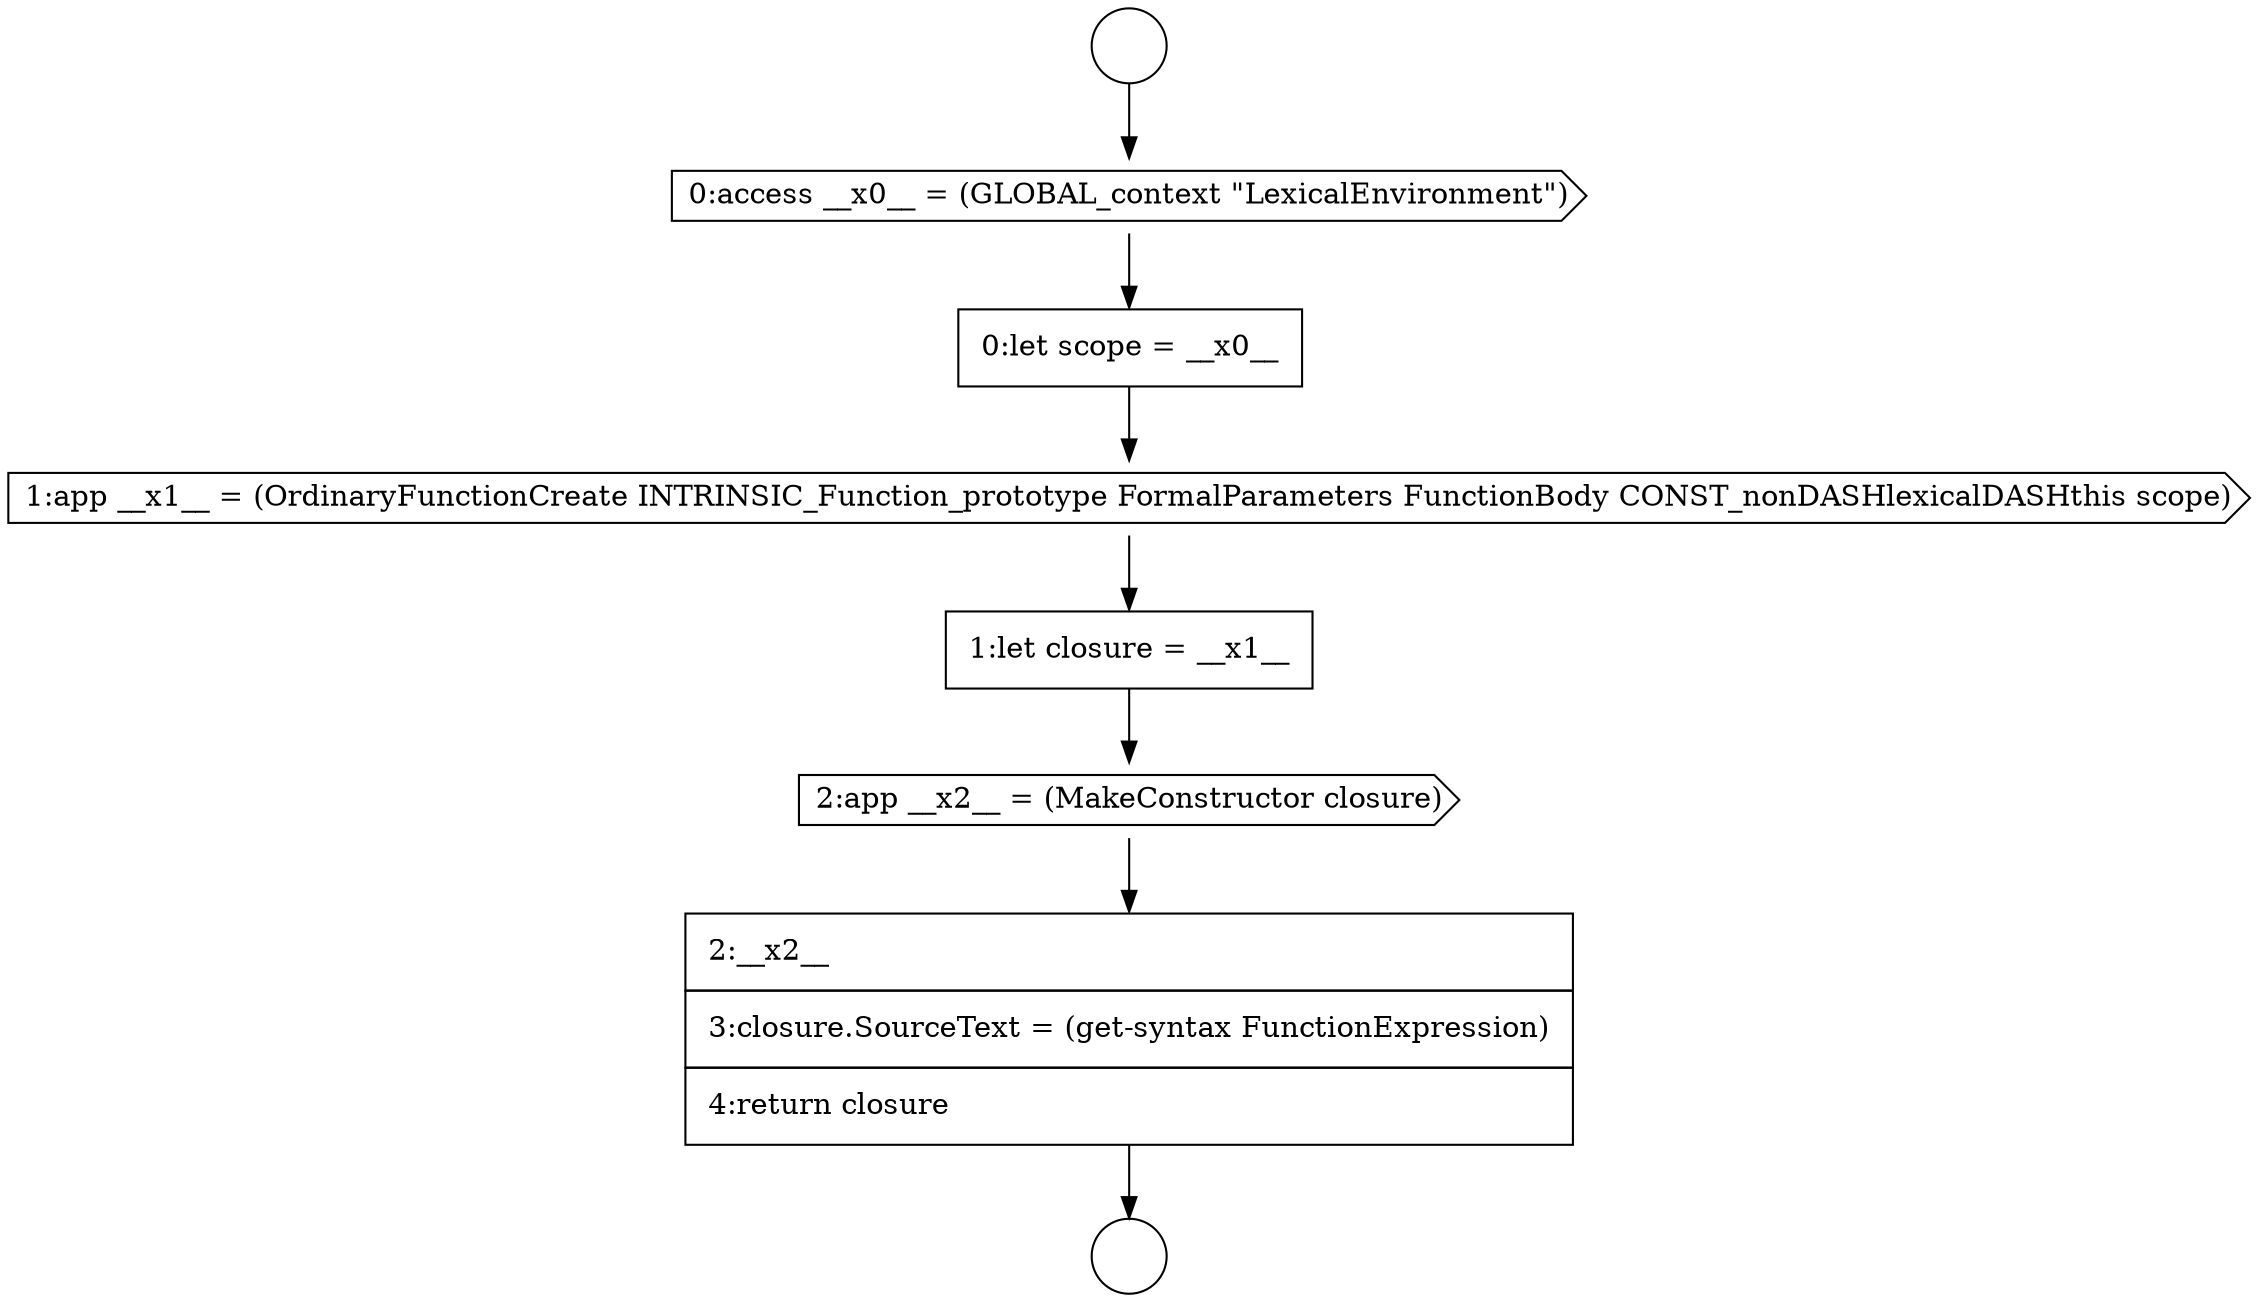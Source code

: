 digraph {
  node8967 [shape=none, margin=0, label=<<font color="black">
    <table border="0" cellborder="1" cellspacing="0" cellpadding="10">
      <tr><td align="left">0:let scope = __x0__</td></tr>
    </table>
  </font>> color="black" fillcolor="white" style=filled]
  node8964 [shape=circle label=" " color="black" fillcolor="white" style=filled]
  node8968 [shape=cds, label=<<font color="black">1:app __x1__ = (OrdinaryFunctionCreate INTRINSIC_Function_prototype FormalParameters FunctionBody CONST_nonDASHlexicalDASHthis scope)</font>> color="black" fillcolor="white" style=filled]
  node8971 [shape=none, margin=0, label=<<font color="black">
    <table border="0" cellborder="1" cellspacing="0" cellpadding="10">
      <tr><td align="left">2:__x2__</td></tr>
      <tr><td align="left">3:closure.SourceText = (get-syntax FunctionExpression)</td></tr>
      <tr><td align="left">4:return closure</td></tr>
    </table>
  </font>> color="black" fillcolor="white" style=filled]
  node8970 [shape=cds, label=<<font color="black">2:app __x2__ = (MakeConstructor closure)</font>> color="black" fillcolor="white" style=filled]
  node8965 [shape=circle label=" " color="black" fillcolor="white" style=filled]
  node8969 [shape=none, margin=0, label=<<font color="black">
    <table border="0" cellborder="1" cellspacing="0" cellpadding="10">
      <tr><td align="left">1:let closure = __x1__</td></tr>
    </table>
  </font>> color="black" fillcolor="white" style=filled]
  node8966 [shape=cds, label=<<font color="black">0:access __x0__ = (GLOBAL_context &quot;LexicalEnvironment&quot;)</font>> color="black" fillcolor="white" style=filled]
  node8970 -> node8971 [ color="black"]
  node8966 -> node8967 [ color="black"]
  node8971 -> node8965 [ color="black"]
  node8969 -> node8970 [ color="black"]
  node8968 -> node8969 [ color="black"]
  node8967 -> node8968 [ color="black"]
  node8964 -> node8966 [ color="black"]
}
